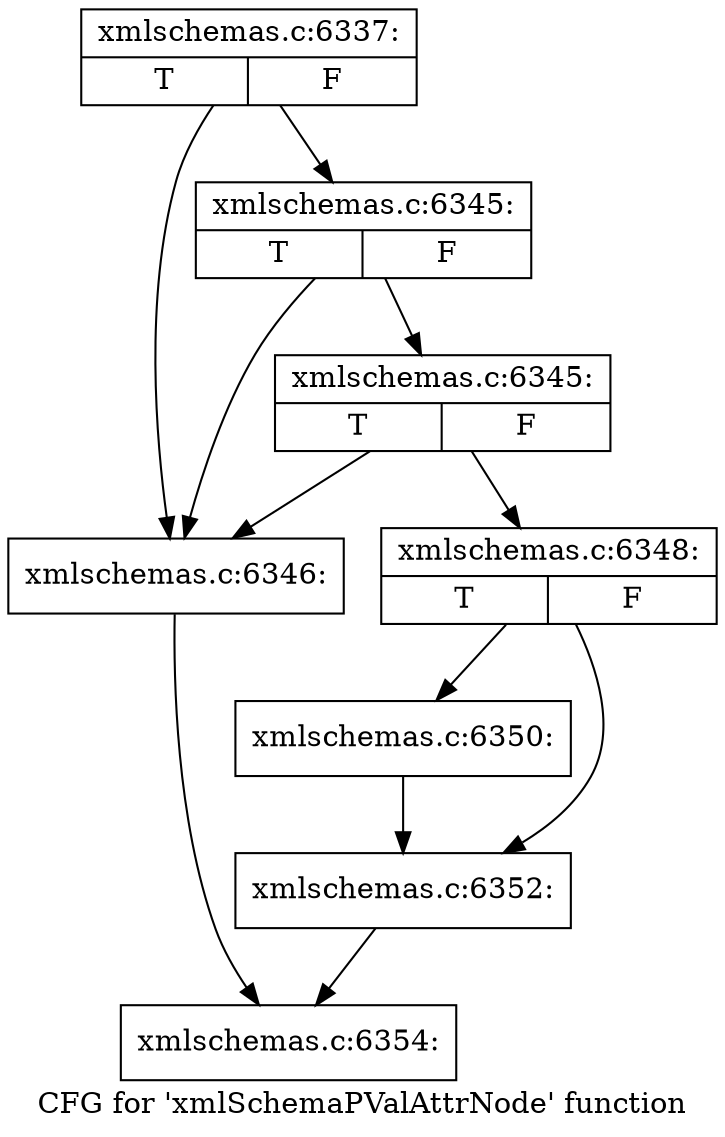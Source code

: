 digraph "CFG for 'xmlSchemaPValAttrNode' function" {
	label="CFG for 'xmlSchemaPValAttrNode' function";

	Node0x4c90300 [shape=record,label="{xmlschemas.c:6337:|{<s0>T|<s1>F}}"];
	Node0x4c90300 -> Node0x4c93f30;
	Node0x4c90300 -> Node0x4c94050;
	Node0x4c94050 [shape=record,label="{xmlschemas.c:6345:|{<s0>T|<s1>F}}"];
	Node0x4c94050 -> Node0x4c93f30;
	Node0x4c94050 -> Node0x4c93fd0;
	Node0x4c93fd0 [shape=record,label="{xmlschemas.c:6345:|{<s0>T|<s1>F}}"];
	Node0x4c93fd0 -> Node0x4c93f30;
	Node0x4c93fd0 -> Node0x4c93f80;
	Node0x4c93f30 [shape=record,label="{xmlschemas.c:6346:}"];
	Node0x4c93f30 -> Node0x4c92b80;
	Node0x4c93f80 [shape=record,label="{xmlschemas.c:6348:|{<s0>T|<s1>F}}"];
	Node0x4c93f80 -> Node0x4c94cd0;
	Node0x4c93f80 -> Node0x4c94d20;
	Node0x4c94cd0 [shape=record,label="{xmlschemas.c:6350:}"];
	Node0x4c94cd0 -> Node0x4c94d20;
	Node0x4c94d20 [shape=record,label="{xmlschemas.c:6352:}"];
	Node0x4c94d20 -> Node0x4c92b80;
	Node0x4c92b80 [shape=record,label="{xmlschemas.c:6354:}"];
}
